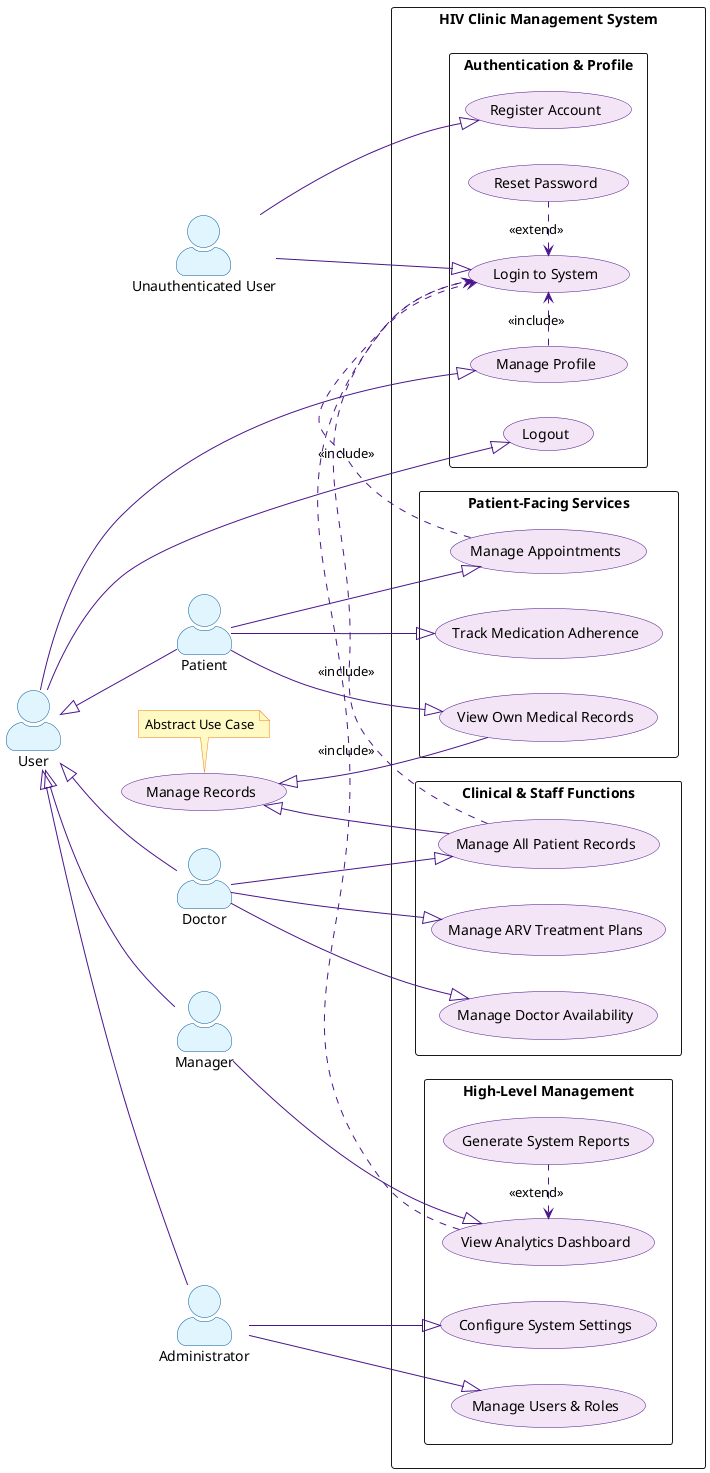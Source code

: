 @startuml
left to right direction

' Style settings for clarity
skinparam actorStyle awesome
skinparam packageStyle rectangle
skinparam usecase {
    BackgroundColor #F3E5F5
    BorderColor #4A148C
    ArrowColor #4A148C
}
skinparam actor {
    BackgroundColor #E1F5FE
    BorderColor #01579B
}
skinparam note {
    BackgroundColor #FFF9C4
    BorderColor #F57F17
}

' ====== ACTORS ======
actor "Unauthenticated User" as Guest
actor User
actor Patient
actor Doctor
actor Manager
actor "Administrator" as Admin

' Actor Generalization: Specific users are types of authenticated users.
User <|-- Patient
User <|-- Doctor
User <|-- Manager
User <|-- Admin

package "HIV Clinic Management System" {

    package "Authentication & Profile" {
        usecase "Login to System" as UC_Login
        usecase "Register Account" as UC_Register
        usecase "Logout" as UC_Logout
        usecase "Manage Profile" as UC_ManageProfile
        usecase "Reset Password" as UC_ResetPassword
    }

    package "Patient-Facing Services" {
        usecase "Manage Appointments" as UC_ManageAppointments
        usecase "View Own Medical Records" as UC_ViewRecords
        usecase "Track Medication Adherence" as UC_TrackAdherence
    }

    package "Clinical & Staff Functions" {
        usecase "Manage All Patient Records" as UC_ManageAllRecords
        usecase "Manage ARV Treatment Plans" as UC_ManageARV
        usecase "Manage Doctor Availability" as UC_ManageAvailability
    }
    
    package "High-Level Management" {
        usecase "Manage Users & Roles" as UC_ManageUsers
        usecase "View Analytics Dashboard" as UC_ViewDashboard
        usecase "Generate System Reports" as UC_GenerateReports
        usecase "Configure System Settings" as UC_ConfigureSystem
    }
}

' ====== RELATIONSHIPS ======

' --- Associations: Actor -> Use Case ---
Guest --|> UC_Register
Guest --|> UC_Login

User --|> UC_Logout
User --|> UC_ManageProfile

Patient --|> UC_ManageAppointments
Patient --|> UC_ViewRecords
Patient --|> UC_TrackAdherence

Doctor --|> UC_ManageAllRecords
Doctor --|> UC_ManageARV
Doctor --|> UC_ManageAvailability

Manager --|> UC_ViewDashboard
Admin --|> UC_ManageUsers
Admin --|> UC_ConfigureSystem

' --- Include: A use case that requires another ---
(UC_ManageProfile) .> (UC_Login) : <<include>>
(UC_ManageAppointments) .> (UC_Login) : <<include>>
(UC_ManageAllRecords) .> (UC_Login) : <<include>>
(UC_ViewDashboard) .> (UC_Login) : <<include>>

' --- Extend: Optional functionality from a base use case ---
(UC_Login) <. (UC_ResetPassword) : <<extend>>
(UC_ViewDashboard) <. (UC_GenerateReports) : <<extend>>


' --- Use Case Generalization: A specific use case is a type of a general one ---
usecase "Manage Records" as Base_ManageRecords
note top of Base_ManageRecords : Abstract Use Case
Base_ManageRecords <|-- UC_ViewRecords
Base_ManageRecords <|-- UC_ManageAllRecords


@enduml